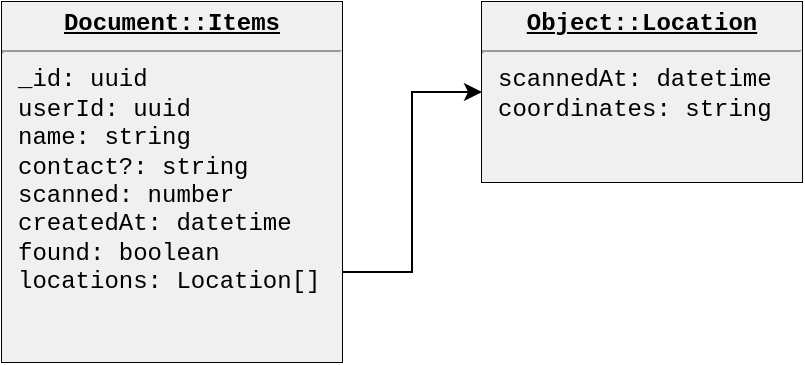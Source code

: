 <mxfile>
    <diagram name="Page-1" id="2ca16b54-16f6-2749-3443-fa8db7711227">
        <mxGraphModel dx="486" dy="698" grid="1" gridSize="10" guides="1" tooltips="1" connect="1" arrows="1" fold="1" page="1" pageScale="1" pageWidth="1100" pageHeight="850" background="none" math="0" shadow="0">
            <root>
                <mxCell id="0"/>
                <mxCell id="1" parent="0"/>
                <mxCell id="fCAyC6eICyOKbPYqp32g-8" value="&lt;p style=&quot;margin: 0px ; margin-top: 4px ; text-align: center ; text-decoration: underline&quot;&gt;&lt;b&gt;Object::Location&lt;/b&gt;&lt;/p&gt;&lt;hr&gt;&lt;p style=&quot;margin: 0px ; margin-left: 8px&quot;&gt;scannedAt: datetime&lt;br&gt;coordinates: string&lt;/p&gt;" style="verticalAlign=top;align=left;overflow=fill;fontSize=12;fontFamily=Courier New;html=1;fontColor=#000000;fillColor=default;labelBackgroundColor=#F0F0F0;" parent="1" vertex="1">
                    <mxGeometry x="320" y="80" width="160" height="90" as="geometry"/>
                </mxCell>
                <mxCell id="fCAyC6eICyOKbPYqp32g-14" style="edgeStyle=orthogonalEdgeStyle;rounded=0;orthogonalLoop=1;jettySize=auto;html=1;exitX=1;exitY=0.75;exitDx=0;exitDy=0;fontFamily=Courier New;fontSize=12;fontColor=#000000;" parent="1" source="fCAyC6eICyOKbPYqp32g-11" target="fCAyC6eICyOKbPYqp32g-8" edge="1">
                    <mxGeometry relative="1" as="geometry"/>
                </mxCell>
                <mxCell id="fCAyC6eICyOKbPYqp32g-11" value="&lt;p style=&quot;margin: 0px ; margin-top: 4px ; text-align: center ; text-decoration: underline&quot;&gt;&lt;b&gt;Document::Items&lt;/b&gt;&lt;/p&gt;&lt;hr&gt;&lt;p style=&quot;margin: 0px ; margin-left: 8px&quot;&gt;_id: uuid&lt;br&gt;&lt;/p&gt;&lt;p style=&quot;margin: 0px ; margin-left: 8px&quot;&gt;userId: uuid&lt;/p&gt;&lt;p style=&quot;margin: 0px ; margin-left: 8px&quot;&gt;name: string&lt;/p&gt;&lt;p style=&quot;margin: 0px ; margin-left: 8px&quot;&gt;contact?: string&lt;/p&gt;&lt;p style=&quot;margin: 0px ; margin-left: 8px&quot;&gt;scanned: number&lt;/p&gt;&lt;p style=&quot;margin: 0px ; margin-left: 8px&quot;&gt;createdAt: datetime&lt;/p&gt;&lt;p style=&quot;margin: 0px ; margin-left: 8px&quot;&gt;found: boolean&lt;/p&gt;&lt;p style=&quot;margin: 0px ; margin-left: 8px&quot;&gt;locations: Location[]&lt;/p&gt;" style="verticalAlign=top;align=left;overflow=fill;fontSize=12;fontFamily=Courier New;html=1;labelBackgroundColor=#F0F0F0;fontColor=#000000;fillColor=default;" parent="1" vertex="1">
                    <mxGeometry x="80" y="80" width="170" height="180" as="geometry"/>
                </mxCell>
            </root>
        </mxGraphModel>
    </diagram>
</mxfile>
